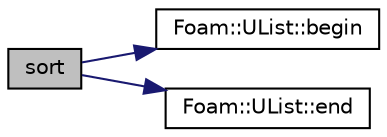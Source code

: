 digraph "sort"
{
  bgcolor="transparent";
  edge [fontname="Helvetica",fontsize="10",labelfontname="Helvetica",labelfontsize="10"];
  node [fontname="Helvetica",fontsize="10",shape=record];
  rankdir="LR";
  Node15627 [label="sort",height=0.2,width=0.4,color="black", fillcolor="grey75", style="filled", fontcolor="black"];
  Node15627 -> Node15628 [color="midnightblue",fontsize="10",style="solid",fontname="Helvetica"];
  Node15628 [label="Foam::UList::begin",height=0.2,width=0.4,color="black",URL="$a26837.html#a8a0643ef7f391465066f7f07d45ce934",tooltip="Return an iterator to begin traversing the UList. "];
  Node15627 -> Node15629 [color="midnightblue",fontsize="10",style="solid",fontname="Helvetica"];
  Node15629 [label="Foam::UList::end",height=0.2,width=0.4,color="black",URL="$a26837.html#acf5102a998ffca93da588563e2af7413",tooltip="Return an iterator to end traversing the UList. "];
}
